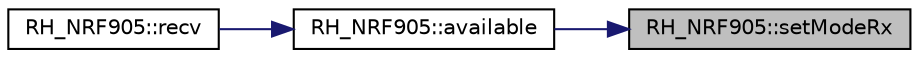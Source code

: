 digraph "RH_NRF905::setModeRx"
{
 // LATEX_PDF_SIZE
  edge [fontname="Helvetica",fontsize="10",labelfontname="Helvetica",labelfontsize="10"];
  node [fontname="Helvetica",fontsize="10",shape=record];
  rankdir="RL";
  Node1 [label="RH_NRF905::setModeRx",height=0.2,width=0.4,color="black", fillcolor="grey75", style="filled", fontcolor="black",tooltip=" "];
  Node1 -> Node2 [dir="back",color="midnightblue",fontsize="10",style="solid",fontname="Helvetica"];
  Node2 [label="RH_NRF905::available",height=0.2,width=0.4,color="black", fillcolor="white", style="filled",URL="$class_r_h___n_r_f905.html#a0a8f025cae612a1f0b88dd92c62066fb",tooltip=" "];
  Node2 -> Node3 [dir="back",color="midnightblue",fontsize="10",style="solid",fontname="Helvetica"];
  Node3 [label="RH_NRF905::recv",height=0.2,width=0.4,color="black", fillcolor="white", style="filled",URL="$class_r_h___n_r_f905.html#a8dfcb14595404b3254253f3f0367b9ff",tooltip=" "];
}
